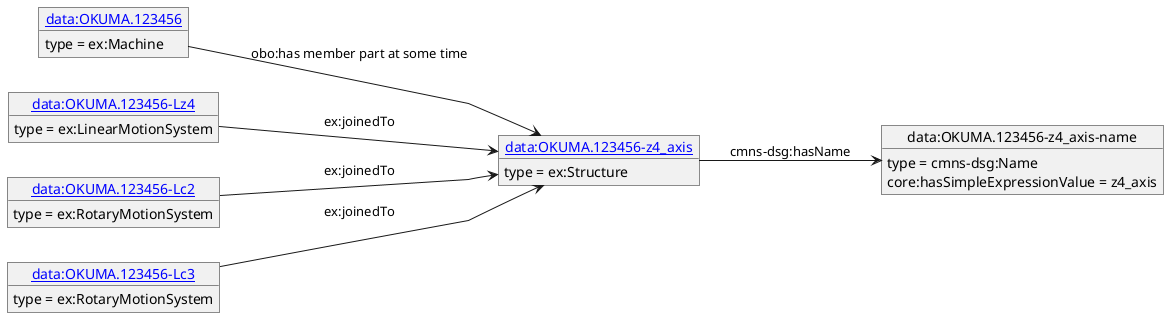 @startuml
skinparam linetype polyline
left to right direction
object "[[./OKUMA.123456-z4_axis.html data:OKUMA.123456-z4_axis]]" as o1 {
 type = ex:Structure
 }
object "data:OKUMA.123456-z4_axis-name" as o2 {
 type = cmns-dsg:Name
 }
object "[[./OKUMA.123456.html data:OKUMA.123456]]" as o3 {
 type = ex:Machine
 }
object "[[./OKUMA.123456-Lz4.html data:OKUMA.123456-Lz4]]" as o4 {
 type = ex:LinearMotionSystem
 }
object "[[./OKUMA.123456-Lc2.html data:OKUMA.123456-Lc2]]" as o5 {
 type = ex:RotaryMotionSystem
 }
object "[[./OKUMA.123456-Lc3.html data:OKUMA.123456-Lc3]]" as o6 {
 type = ex:RotaryMotionSystem
 }
o1 --> o2 : cmns-dsg:hasName
o2 : core:hasSimpleExpressionValue = z4_axis
o3 --> o1 : obo:has member part at some time
o4 --> o1 : ex:joinedTo
o5 --> o1 : ex:joinedTo
o6 --> o1 : ex:joinedTo
@enduml
